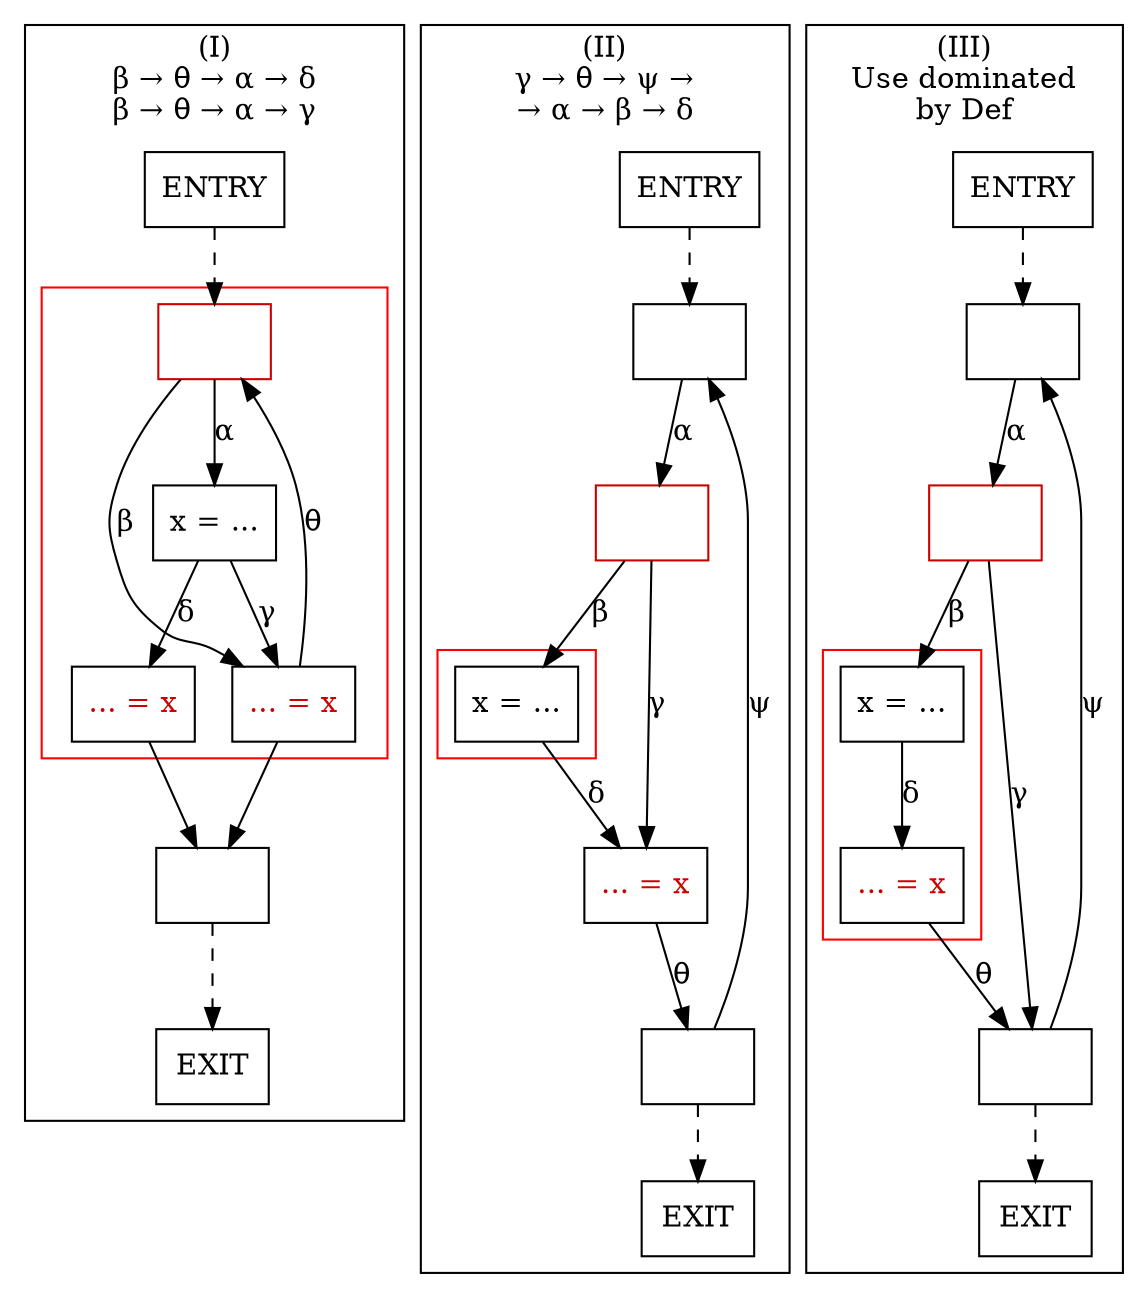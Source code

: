 digraph examples {

  node [shape=box]

  subgraph cluster_ex1 {
    label="(I)" +
          "\n&beta; &rarr; &theta; &rarr; &alpha; &rarr; &delta;" +
          "\n&beta; &rarr; &theta; &rarr; &alpha; &rarr; &gamma;"
    color=black
    ex1_entry  [label="ENTRY"; rank=source]
    ex1_exit   [label="EXIT"; rank=sink]
    subgraph cluster_ex1_ir {
      label=""
      color=red
      ex1_header [label=""; color="red3"]
      ex1_def    [label="x = ..."]
      ex1_latch  [label="... = x"; fontcolor="red3"]
      ex1_use    [label="... = x"; fontcolor="red3"]
    }
    ex1_pdom   [label=""]

    ex1_entry -> ex1_header [style="dashed"]
    ex1_header -> ex1_def [label="&alpha;"]
    ex1_header -> ex1_latch [label="&beta;"]
    ex1_def -> ex1_latch [label="&gamma;"]
    ex1_def -> ex1_use [label="&delta;"]
    ex1_use -> ex1_pdom
    ex1_latch -> ex1_header [label="&theta;"]
    ex1_latch -> ex1_pdom

    ex1_pdom -> ex1_exit [style="dashed"]
  }

  subgraph cluster_ex2 {
    label="(II)" +
          "\n&gamma; &rarr; &theta; &rarr; &psi; &rarr;" +
          "\n&rarr; &alpha; &rarr; &beta; &rarr; &delta;"
    color=black
    ex2_entry  [label="ENTRY"; rank=source]
    ex2_exit   [label="EXIT"; rank=sink]
    ex2_header [label=""]
    ex2_div  [label=""; color="red3"]
    subgraph cluster_ex2_ir {
      label=""
      color=red
      ex2_def  [label="x = ..."]
    }
    ex2_pdom   [label="... = x"; fontcolor="red3"]
    ex2_latch  [label=""]

    ex2_entry -> ex2_header [style="dashed"]
    ex2_header -> ex2_div [label="&alpha;"]
    ex2_div -> ex2_def [label="&beta;"]
    ex2_div -> ex2_pdom [label="&gamma;"]
    ex2_def -> ex2_pdom [label="&delta;"]
    ex2_pdom -> ex2_latch [label="&theta;"]
    ex2_latch -> ex2_header [label="&psi;"]

    ex2_latch -> ex2_exit [style="dashed"]
  }

  subgraph cluster_ex3 {
    label="(III)" +
          "\nUse dominated" +
          "\nby Def"
    color=black
    ex3_entry  [label="ENTRY"; rank=source]
    ex3_exit   [label="EXIT"; rank=sink]
    ex3_header [label=""]
    ex3_div  [label=""; color="red3"]
    subgraph cluster_ex3_ir {
      label=""
      color=red
      ex3_def  [label="x = ..."]
      ex3_use    [label="... = x"; fontcolor="red3"]
    }
    ex3_latch  [label=""]

    ex3_entry -> ex3_header [style="dashed"]
    ex3_header -> ex3_div [label="&alpha;"]
    ex3_div -> ex3_def [label="&beta;"]
    ex3_div -> ex3_latch [label="&gamma;"]
    ex3_def -> ex3_use [label="&delta;"]
    ex3_use -> ex3_latch [label="&theta;"]
    ex3_latch -> ex3_header [label="&psi;"]

    ex3_latch -> ex3_exit [style="dashed"]
  }

}
